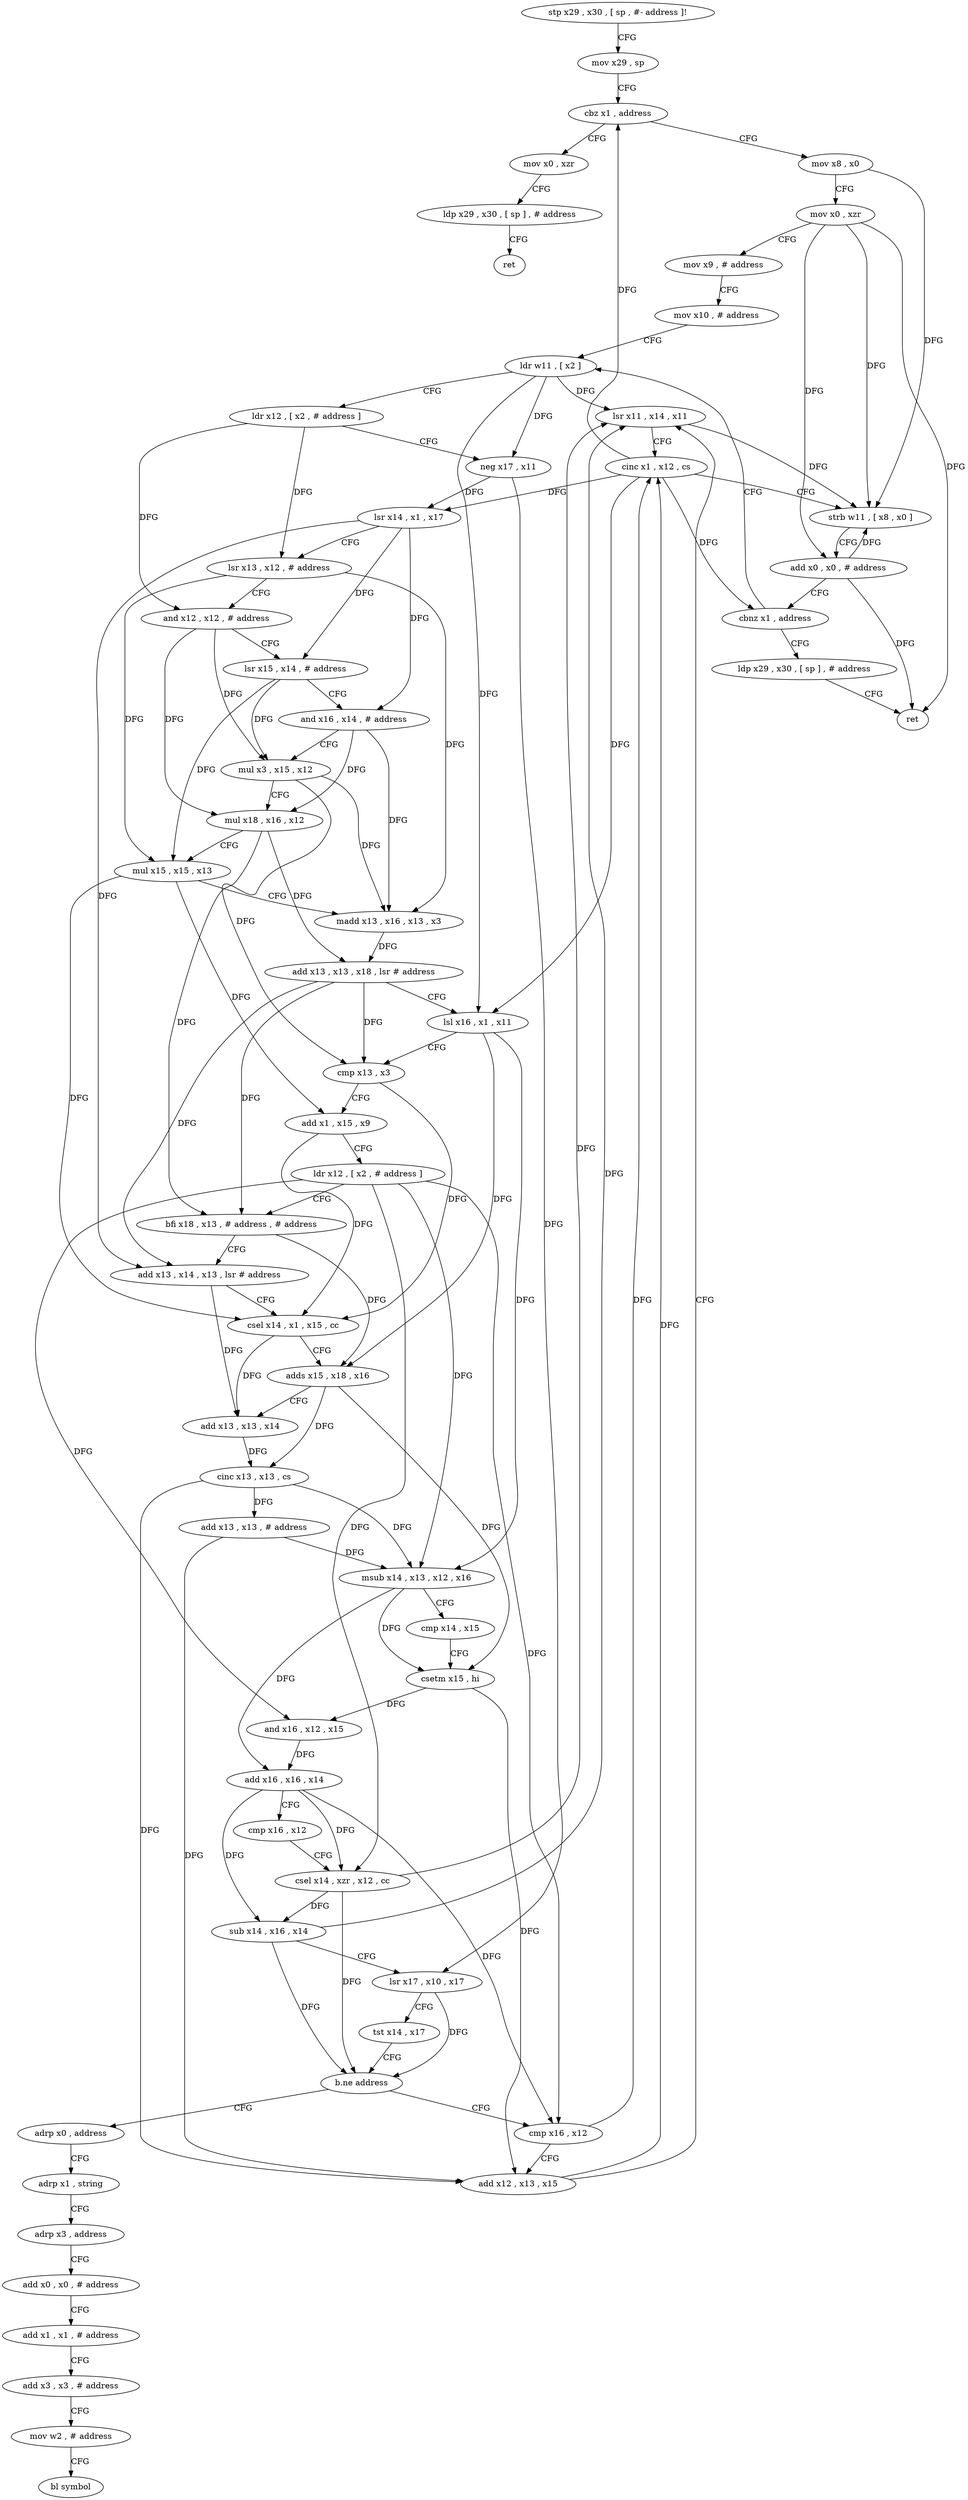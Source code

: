 digraph "func" {
"4242332" [label = "stp x29 , x30 , [ sp , #- address ]!" ]
"4242336" [label = "mov x29 , sp" ]
"4242340" [label = "cbz x1 , address" ]
"4242536" [label = "mov x0 , xzr" ]
"4242344" [label = "mov x8 , x0" ]
"4242540" [label = "ldp x29 , x30 , [ sp ] , # address" ]
"4242544" [label = "ret" ]
"4242348" [label = "mov x0 , xzr" ]
"4242352" [label = "mov x9 , # address" ]
"4242356" [label = "mov x10 , # address" ]
"4242360" [label = "ldr w11 , [ x2 ]" ]
"4242548" [label = "adrp x0 , address" ]
"4242552" [label = "adrp x1 , string" ]
"4242556" [label = "adrp x3 , address" ]
"4242560" [label = "add x0 , x0 , # address" ]
"4242564" [label = "add x1 , x1 , # address" ]
"4242568" [label = "add x3 , x3 , # address" ]
"4242572" [label = "mov w2 , # address" ]
"4242576" [label = "bl symbol" ]
"4242500" [label = "cmp x16 , x12" ]
"4242504" [label = "add x12 , x13 , x15" ]
"4242508" [label = "lsr x11 , x14 , x11" ]
"4242512" [label = "cinc x1 , x12 , cs" ]
"4242516" [label = "strb w11 , [ x8 , x0 ]" ]
"4242520" [label = "add x0 , x0 , # address" ]
"4242524" [label = "cbnz x1 , address" ]
"4242528" [label = "ldp x29 , x30 , [ sp ] , # address" ]
"4242364" [label = "ldr x12 , [ x2 , # address ]" ]
"4242368" [label = "neg x17 , x11" ]
"4242372" [label = "lsr x14 , x1 , x17" ]
"4242376" [label = "lsr x13 , x12 , # address" ]
"4242380" [label = "and x12 , x12 , # address" ]
"4242384" [label = "lsr x15 , x14 , # address" ]
"4242388" [label = "and x16 , x14 , # address" ]
"4242392" [label = "mul x3 , x15 , x12" ]
"4242396" [label = "mul x18 , x16 , x12" ]
"4242400" [label = "mul x15 , x15 , x13" ]
"4242404" [label = "madd x13 , x16 , x13 , x3" ]
"4242408" [label = "add x13 , x13 , x18 , lsr # address" ]
"4242412" [label = "lsl x16 , x1 , x11" ]
"4242416" [label = "cmp x13 , x3" ]
"4242420" [label = "add x1 , x15 , x9" ]
"4242424" [label = "ldr x12 , [ x2 , # address ]" ]
"4242428" [label = "bfi x18 , x13 , # address , # address" ]
"4242432" [label = "add x13 , x14 , x13 , lsr # address" ]
"4242436" [label = "csel x14 , x1 , x15 , cc" ]
"4242440" [label = "adds x15 , x18 , x16" ]
"4242444" [label = "add x13 , x13 , x14" ]
"4242448" [label = "cinc x13 , x13 , cs" ]
"4242452" [label = "add x13 , x13 , # address" ]
"4242456" [label = "msub x14 , x13 , x12 , x16" ]
"4242460" [label = "cmp x14 , x15" ]
"4242464" [label = "csetm x15 , hi" ]
"4242468" [label = "and x16 , x12 , x15" ]
"4242472" [label = "add x16 , x16 , x14" ]
"4242476" [label = "cmp x16 , x12" ]
"4242480" [label = "csel x14 , xzr , x12 , cc" ]
"4242484" [label = "sub x14 , x16 , x14" ]
"4242488" [label = "lsr x17 , x10 , x17" ]
"4242492" [label = "tst x14 , x17" ]
"4242496" [label = "b.ne address" ]
"4242532" [label = "ret" ]
"4242332" -> "4242336" [ label = "CFG" ]
"4242336" -> "4242340" [ label = "CFG" ]
"4242340" -> "4242536" [ label = "CFG" ]
"4242340" -> "4242344" [ label = "CFG" ]
"4242536" -> "4242540" [ label = "CFG" ]
"4242344" -> "4242348" [ label = "CFG" ]
"4242344" -> "4242516" [ label = "DFG" ]
"4242540" -> "4242544" [ label = "CFG" ]
"4242348" -> "4242352" [ label = "CFG" ]
"4242348" -> "4242516" [ label = "DFG" ]
"4242348" -> "4242520" [ label = "DFG" ]
"4242348" -> "4242532" [ label = "DFG" ]
"4242352" -> "4242356" [ label = "CFG" ]
"4242356" -> "4242360" [ label = "CFG" ]
"4242360" -> "4242364" [ label = "CFG" ]
"4242360" -> "4242368" [ label = "DFG" ]
"4242360" -> "4242412" [ label = "DFG" ]
"4242360" -> "4242508" [ label = "DFG" ]
"4242548" -> "4242552" [ label = "CFG" ]
"4242552" -> "4242556" [ label = "CFG" ]
"4242556" -> "4242560" [ label = "CFG" ]
"4242560" -> "4242564" [ label = "CFG" ]
"4242564" -> "4242568" [ label = "CFG" ]
"4242568" -> "4242572" [ label = "CFG" ]
"4242572" -> "4242576" [ label = "CFG" ]
"4242500" -> "4242504" [ label = "CFG" ]
"4242500" -> "4242512" [ label = "DFG" ]
"4242504" -> "4242508" [ label = "CFG" ]
"4242504" -> "4242512" [ label = "DFG" ]
"4242508" -> "4242512" [ label = "CFG" ]
"4242508" -> "4242516" [ label = "DFG" ]
"4242512" -> "4242516" [ label = "CFG" ]
"4242512" -> "4242340" [ label = "DFG" ]
"4242512" -> "4242372" [ label = "DFG" ]
"4242512" -> "4242412" [ label = "DFG" ]
"4242512" -> "4242524" [ label = "DFG" ]
"4242516" -> "4242520" [ label = "CFG" ]
"4242520" -> "4242524" [ label = "CFG" ]
"4242520" -> "4242516" [ label = "DFG" ]
"4242520" -> "4242532" [ label = "DFG" ]
"4242524" -> "4242360" [ label = "CFG" ]
"4242524" -> "4242528" [ label = "CFG" ]
"4242528" -> "4242532" [ label = "CFG" ]
"4242364" -> "4242368" [ label = "CFG" ]
"4242364" -> "4242376" [ label = "DFG" ]
"4242364" -> "4242380" [ label = "DFG" ]
"4242368" -> "4242372" [ label = "DFG" ]
"4242368" -> "4242488" [ label = "DFG" ]
"4242372" -> "4242376" [ label = "CFG" ]
"4242372" -> "4242384" [ label = "DFG" ]
"4242372" -> "4242388" [ label = "DFG" ]
"4242372" -> "4242432" [ label = "DFG" ]
"4242376" -> "4242380" [ label = "CFG" ]
"4242376" -> "4242400" [ label = "DFG" ]
"4242376" -> "4242404" [ label = "DFG" ]
"4242380" -> "4242384" [ label = "CFG" ]
"4242380" -> "4242392" [ label = "DFG" ]
"4242380" -> "4242396" [ label = "DFG" ]
"4242384" -> "4242388" [ label = "CFG" ]
"4242384" -> "4242392" [ label = "DFG" ]
"4242384" -> "4242400" [ label = "DFG" ]
"4242388" -> "4242392" [ label = "CFG" ]
"4242388" -> "4242396" [ label = "DFG" ]
"4242388" -> "4242404" [ label = "DFG" ]
"4242392" -> "4242396" [ label = "CFG" ]
"4242392" -> "4242404" [ label = "DFG" ]
"4242392" -> "4242416" [ label = "DFG" ]
"4242396" -> "4242400" [ label = "CFG" ]
"4242396" -> "4242408" [ label = "DFG" ]
"4242396" -> "4242428" [ label = "DFG" ]
"4242400" -> "4242404" [ label = "CFG" ]
"4242400" -> "4242420" [ label = "DFG" ]
"4242400" -> "4242436" [ label = "DFG" ]
"4242404" -> "4242408" [ label = "DFG" ]
"4242408" -> "4242412" [ label = "CFG" ]
"4242408" -> "4242416" [ label = "DFG" ]
"4242408" -> "4242428" [ label = "DFG" ]
"4242408" -> "4242432" [ label = "DFG" ]
"4242412" -> "4242416" [ label = "CFG" ]
"4242412" -> "4242440" [ label = "DFG" ]
"4242412" -> "4242456" [ label = "DFG" ]
"4242416" -> "4242420" [ label = "CFG" ]
"4242416" -> "4242436" [ label = "DFG" ]
"4242420" -> "4242424" [ label = "CFG" ]
"4242420" -> "4242436" [ label = "DFG" ]
"4242424" -> "4242428" [ label = "CFG" ]
"4242424" -> "4242456" [ label = "DFG" ]
"4242424" -> "4242468" [ label = "DFG" ]
"4242424" -> "4242480" [ label = "DFG" ]
"4242424" -> "4242500" [ label = "DFG" ]
"4242428" -> "4242432" [ label = "CFG" ]
"4242428" -> "4242440" [ label = "DFG" ]
"4242432" -> "4242436" [ label = "CFG" ]
"4242432" -> "4242444" [ label = "DFG" ]
"4242436" -> "4242440" [ label = "CFG" ]
"4242436" -> "4242444" [ label = "DFG" ]
"4242440" -> "4242444" [ label = "CFG" ]
"4242440" -> "4242464" [ label = "DFG" ]
"4242440" -> "4242448" [ label = "DFG" ]
"4242444" -> "4242448" [ label = "DFG" ]
"4242448" -> "4242452" [ label = "DFG" ]
"4242448" -> "4242456" [ label = "DFG" ]
"4242448" -> "4242504" [ label = "DFG" ]
"4242452" -> "4242456" [ label = "DFG" ]
"4242452" -> "4242504" [ label = "DFG" ]
"4242456" -> "4242460" [ label = "CFG" ]
"4242456" -> "4242464" [ label = "DFG" ]
"4242456" -> "4242472" [ label = "DFG" ]
"4242460" -> "4242464" [ label = "CFG" ]
"4242464" -> "4242468" [ label = "DFG" ]
"4242464" -> "4242504" [ label = "DFG" ]
"4242468" -> "4242472" [ label = "DFG" ]
"4242472" -> "4242476" [ label = "CFG" ]
"4242472" -> "4242480" [ label = "DFG" ]
"4242472" -> "4242484" [ label = "DFG" ]
"4242472" -> "4242500" [ label = "DFG" ]
"4242476" -> "4242480" [ label = "CFG" ]
"4242480" -> "4242484" [ label = "DFG" ]
"4242480" -> "4242496" [ label = "DFG" ]
"4242480" -> "4242508" [ label = "DFG" ]
"4242484" -> "4242488" [ label = "CFG" ]
"4242484" -> "4242496" [ label = "DFG" ]
"4242484" -> "4242508" [ label = "DFG" ]
"4242488" -> "4242492" [ label = "CFG" ]
"4242488" -> "4242496" [ label = "DFG" ]
"4242492" -> "4242496" [ label = "CFG" ]
"4242496" -> "4242548" [ label = "CFG" ]
"4242496" -> "4242500" [ label = "CFG" ]
}
